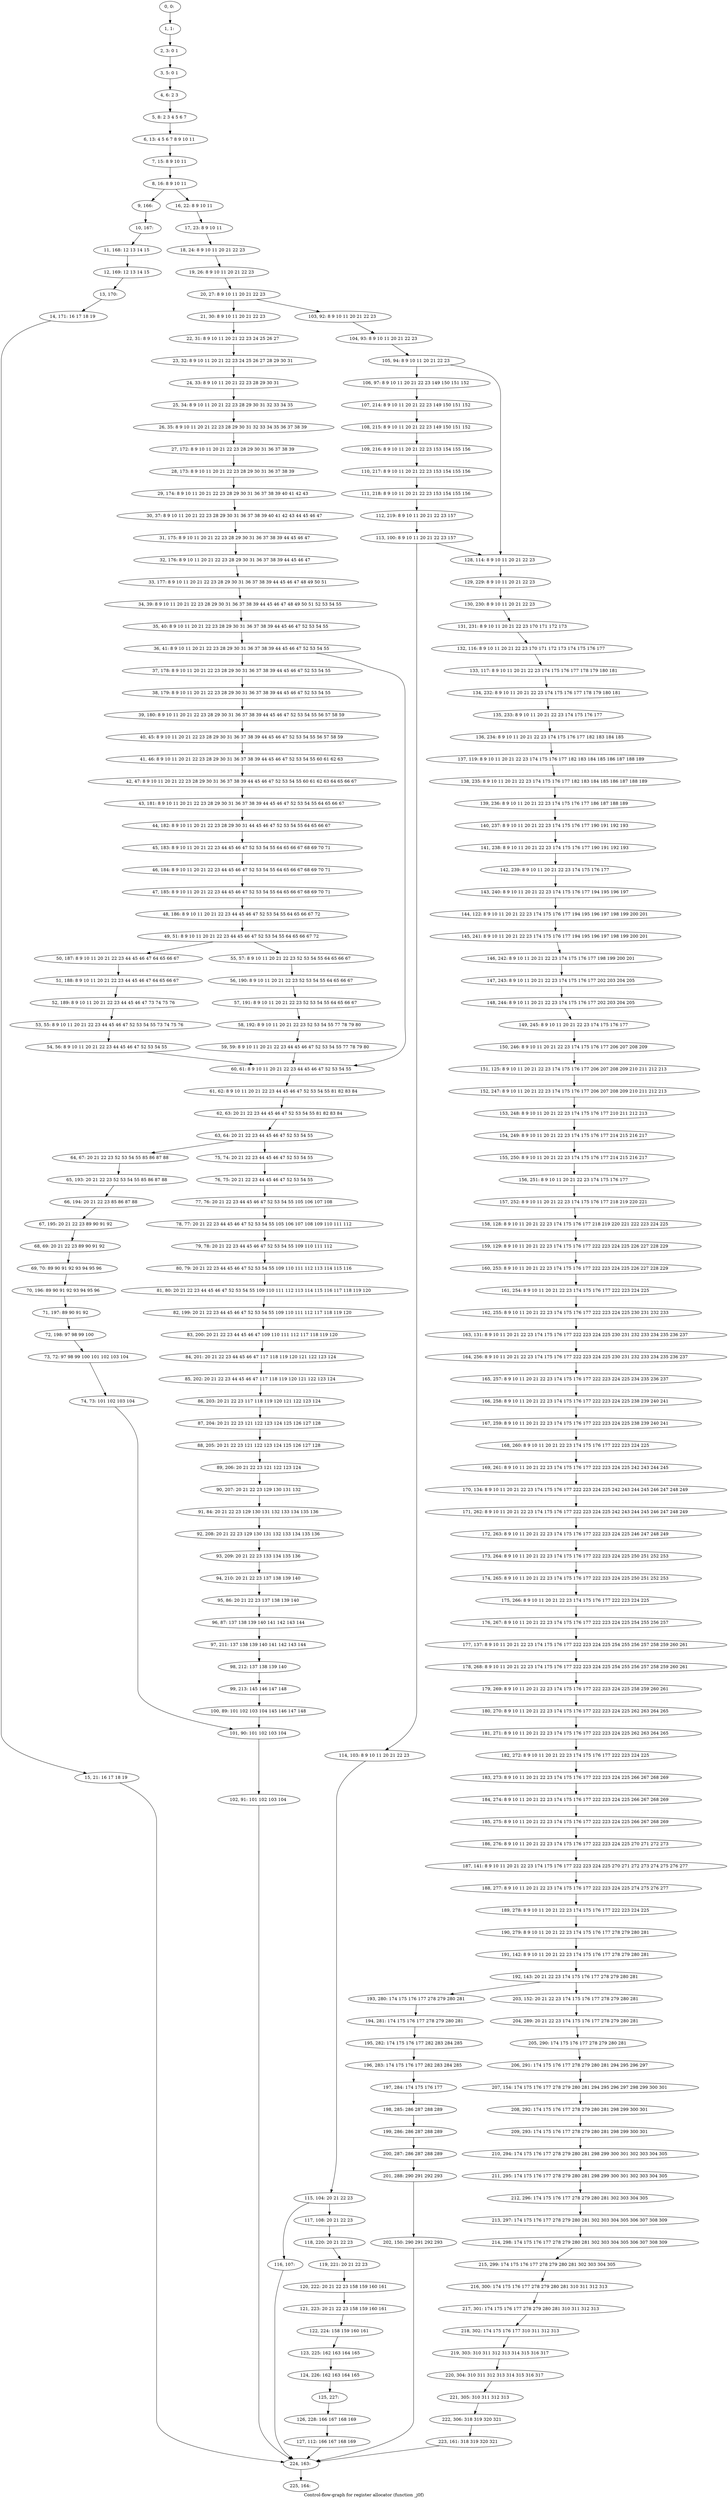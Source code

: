 digraph G {
graph [label="Control-flow-graph for register allocator (function _j0f)"]
0[label="0, 0: "];
1[label="1, 1: "];
2[label="2, 3: 0 1 "];
3[label="3, 5: 0 1 "];
4[label="4, 6: 2 3 "];
5[label="5, 8: 2 3 4 5 6 7 "];
6[label="6, 13: 4 5 6 7 8 9 10 11 "];
7[label="7, 15: 8 9 10 11 "];
8[label="8, 16: 8 9 10 11 "];
9[label="9, 166: "];
10[label="10, 167: "];
11[label="11, 168: 12 13 14 15 "];
12[label="12, 169: 12 13 14 15 "];
13[label="13, 170: "];
14[label="14, 171: 16 17 18 19 "];
15[label="15, 21: 16 17 18 19 "];
16[label="16, 22: 8 9 10 11 "];
17[label="17, 23: 8 9 10 11 "];
18[label="18, 24: 8 9 10 11 20 21 22 23 "];
19[label="19, 26: 8 9 10 11 20 21 22 23 "];
20[label="20, 27: 8 9 10 11 20 21 22 23 "];
21[label="21, 30: 8 9 10 11 20 21 22 23 "];
22[label="22, 31: 8 9 10 11 20 21 22 23 24 25 26 27 "];
23[label="23, 32: 8 9 10 11 20 21 22 23 24 25 26 27 28 29 30 31 "];
24[label="24, 33: 8 9 10 11 20 21 22 23 28 29 30 31 "];
25[label="25, 34: 8 9 10 11 20 21 22 23 28 29 30 31 32 33 34 35 "];
26[label="26, 35: 8 9 10 11 20 21 22 23 28 29 30 31 32 33 34 35 36 37 38 39 "];
27[label="27, 172: 8 9 10 11 20 21 22 23 28 29 30 31 36 37 38 39 "];
28[label="28, 173: 8 9 10 11 20 21 22 23 28 29 30 31 36 37 38 39 "];
29[label="29, 174: 8 9 10 11 20 21 22 23 28 29 30 31 36 37 38 39 40 41 42 43 "];
30[label="30, 37: 8 9 10 11 20 21 22 23 28 29 30 31 36 37 38 39 40 41 42 43 44 45 46 47 "];
31[label="31, 175: 8 9 10 11 20 21 22 23 28 29 30 31 36 37 38 39 44 45 46 47 "];
32[label="32, 176: 8 9 10 11 20 21 22 23 28 29 30 31 36 37 38 39 44 45 46 47 "];
33[label="33, 177: 8 9 10 11 20 21 22 23 28 29 30 31 36 37 38 39 44 45 46 47 48 49 50 51 "];
34[label="34, 39: 8 9 10 11 20 21 22 23 28 29 30 31 36 37 38 39 44 45 46 47 48 49 50 51 52 53 54 55 "];
35[label="35, 40: 8 9 10 11 20 21 22 23 28 29 30 31 36 37 38 39 44 45 46 47 52 53 54 55 "];
36[label="36, 41: 8 9 10 11 20 21 22 23 28 29 30 31 36 37 38 39 44 45 46 47 52 53 54 55 "];
37[label="37, 178: 8 9 10 11 20 21 22 23 28 29 30 31 36 37 38 39 44 45 46 47 52 53 54 55 "];
38[label="38, 179: 8 9 10 11 20 21 22 23 28 29 30 31 36 37 38 39 44 45 46 47 52 53 54 55 "];
39[label="39, 180: 8 9 10 11 20 21 22 23 28 29 30 31 36 37 38 39 44 45 46 47 52 53 54 55 56 57 58 59 "];
40[label="40, 45: 8 9 10 11 20 21 22 23 28 29 30 31 36 37 38 39 44 45 46 47 52 53 54 55 56 57 58 59 "];
41[label="41, 46: 8 9 10 11 20 21 22 23 28 29 30 31 36 37 38 39 44 45 46 47 52 53 54 55 60 61 62 63 "];
42[label="42, 47: 8 9 10 11 20 21 22 23 28 29 30 31 36 37 38 39 44 45 46 47 52 53 54 55 60 61 62 63 64 65 66 67 "];
43[label="43, 181: 8 9 10 11 20 21 22 23 28 29 30 31 36 37 38 39 44 45 46 47 52 53 54 55 64 65 66 67 "];
44[label="44, 182: 8 9 10 11 20 21 22 23 28 29 30 31 44 45 46 47 52 53 54 55 64 65 66 67 "];
45[label="45, 183: 8 9 10 11 20 21 22 23 44 45 46 47 52 53 54 55 64 65 66 67 68 69 70 71 "];
46[label="46, 184: 8 9 10 11 20 21 22 23 44 45 46 47 52 53 54 55 64 65 66 67 68 69 70 71 "];
47[label="47, 185: 8 9 10 11 20 21 22 23 44 45 46 47 52 53 54 55 64 65 66 67 68 69 70 71 "];
48[label="48, 186: 8 9 10 11 20 21 22 23 44 45 46 47 52 53 54 55 64 65 66 67 72 "];
49[label="49, 51: 8 9 10 11 20 21 22 23 44 45 46 47 52 53 54 55 64 65 66 67 72 "];
50[label="50, 187: 8 9 10 11 20 21 22 23 44 45 46 47 64 65 66 67 "];
51[label="51, 188: 8 9 10 11 20 21 22 23 44 45 46 47 64 65 66 67 "];
52[label="52, 189: 8 9 10 11 20 21 22 23 44 45 46 47 73 74 75 76 "];
53[label="53, 55: 8 9 10 11 20 21 22 23 44 45 46 47 52 53 54 55 73 74 75 76 "];
54[label="54, 56: 8 9 10 11 20 21 22 23 44 45 46 47 52 53 54 55 "];
55[label="55, 57: 8 9 10 11 20 21 22 23 52 53 54 55 64 65 66 67 "];
56[label="56, 190: 8 9 10 11 20 21 22 23 52 53 54 55 64 65 66 67 "];
57[label="57, 191: 8 9 10 11 20 21 22 23 52 53 54 55 64 65 66 67 "];
58[label="58, 192: 8 9 10 11 20 21 22 23 52 53 54 55 77 78 79 80 "];
59[label="59, 59: 8 9 10 11 20 21 22 23 44 45 46 47 52 53 54 55 77 78 79 80 "];
60[label="60, 61: 8 9 10 11 20 21 22 23 44 45 46 47 52 53 54 55 "];
61[label="61, 62: 8 9 10 11 20 21 22 23 44 45 46 47 52 53 54 55 81 82 83 84 "];
62[label="62, 63: 20 21 22 23 44 45 46 47 52 53 54 55 81 82 83 84 "];
63[label="63, 64: 20 21 22 23 44 45 46 47 52 53 54 55 "];
64[label="64, 67: 20 21 22 23 52 53 54 55 85 86 87 88 "];
65[label="65, 193: 20 21 22 23 52 53 54 55 85 86 87 88 "];
66[label="66, 194: 20 21 22 23 85 86 87 88 "];
67[label="67, 195: 20 21 22 23 89 90 91 92 "];
68[label="68, 69: 20 21 22 23 89 90 91 92 "];
69[label="69, 70: 89 90 91 92 93 94 95 96 "];
70[label="70, 196: 89 90 91 92 93 94 95 96 "];
71[label="71, 197: 89 90 91 92 "];
72[label="72, 198: 97 98 99 100 "];
73[label="73, 72: 97 98 99 100 101 102 103 104 "];
74[label="74, 73: 101 102 103 104 "];
75[label="75, 74: 20 21 22 23 44 45 46 47 52 53 54 55 "];
76[label="76, 75: 20 21 22 23 44 45 46 47 52 53 54 55 "];
77[label="77, 76: 20 21 22 23 44 45 46 47 52 53 54 55 105 106 107 108 "];
78[label="78, 77: 20 21 22 23 44 45 46 47 52 53 54 55 105 106 107 108 109 110 111 112 "];
79[label="79, 78: 20 21 22 23 44 45 46 47 52 53 54 55 109 110 111 112 "];
80[label="80, 79: 20 21 22 23 44 45 46 47 52 53 54 55 109 110 111 112 113 114 115 116 "];
81[label="81, 80: 20 21 22 23 44 45 46 47 52 53 54 55 109 110 111 112 113 114 115 116 117 118 119 120 "];
82[label="82, 199: 20 21 22 23 44 45 46 47 52 53 54 55 109 110 111 112 117 118 119 120 "];
83[label="83, 200: 20 21 22 23 44 45 46 47 109 110 111 112 117 118 119 120 "];
84[label="84, 201: 20 21 22 23 44 45 46 47 117 118 119 120 121 122 123 124 "];
85[label="85, 202: 20 21 22 23 44 45 46 47 117 118 119 120 121 122 123 124 "];
86[label="86, 203: 20 21 22 23 117 118 119 120 121 122 123 124 "];
87[label="87, 204: 20 21 22 23 121 122 123 124 125 126 127 128 "];
88[label="88, 205: 20 21 22 23 121 122 123 124 125 126 127 128 "];
89[label="89, 206: 20 21 22 23 121 122 123 124 "];
90[label="90, 207: 20 21 22 23 129 130 131 132 "];
91[label="91, 84: 20 21 22 23 129 130 131 132 133 134 135 136 "];
92[label="92, 208: 20 21 22 23 129 130 131 132 133 134 135 136 "];
93[label="93, 209: 20 21 22 23 133 134 135 136 "];
94[label="94, 210: 20 21 22 23 137 138 139 140 "];
95[label="95, 86: 20 21 22 23 137 138 139 140 "];
96[label="96, 87: 137 138 139 140 141 142 143 144 "];
97[label="97, 211: 137 138 139 140 141 142 143 144 "];
98[label="98, 212: 137 138 139 140 "];
99[label="99, 213: 145 146 147 148 "];
100[label="100, 89: 101 102 103 104 145 146 147 148 "];
101[label="101, 90: 101 102 103 104 "];
102[label="102, 91: 101 102 103 104 "];
103[label="103, 92: 8 9 10 11 20 21 22 23 "];
104[label="104, 93: 8 9 10 11 20 21 22 23 "];
105[label="105, 94: 8 9 10 11 20 21 22 23 "];
106[label="106, 97: 8 9 10 11 20 21 22 23 149 150 151 152 "];
107[label="107, 214: 8 9 10 11 20 21 22 23 149 150 151 152 "];
108[label="108, 215: 8 9 10 11 20 21 22 23 149 150 151 152 "];
109[label="109, 216: 8 9 10 11 20 21 22 23 153 154 155 156 "];
110[label="110, 217: 8 9 10 11 20 21 22 23 153 154 155 156 "];
111[label="111, 218: 8 9 10 11 20 21 22 23 153 154 155 156 "];
112[label="112, 219: 8 9 10 11 20 21 22 23 157 "];
113[label="113, 100: 8 9 10 11 20 21 22 23 157 "];
114[label="114, 103: 8 9 10 11 20 21 22 23 "];
115[label="115, 104: 20 21 22 23 "];
116[label="116, 107: "];
117[label="117, 108: 20 21 22 23 "];
118[label="118, 220: 20 21 22 23 "];
119[label="119, 221: 20 21 22 23 "];
120[label="120, 222: 20 21 22 23 158 159 160 161 "];
121[label="121, 223: 20 21 22 23 158 159 160 161 "];
122[label="122, 224: 158 159 160 161 "];
123[label="123, 225: 162 163 164 165 "];
124[label="124, 226: 162 163 164 165 "];
125[label="125, 227: "];
126[label="126, 228: 166 167 168 169 "];
127[label="127, 112: 166 167 168 169 "];
128[label="128, 114: 8 9 10 11 20 21 22 23 "];
129[label="129, 229: 8 9 10 11 20 21 22 23 "];
130[label="130, 230: 8 9 10 11 20 21 22 23 "];
131[label="131, 231: 8 9 10 11 20 21 22 23 170 171 172 173 "];
132[label="132, 116: 8 9 10 11 20 21 22 23 170 171 172 173 174 175 176 177 "];
133[label="133, 117: 8 9 10 11 20 21 22 23 174 175 176 177 178 179 180 181 "];
134[label="134, 232: 8 9 10 11 20 21 22 23 174 175 176 177 178 179 180 181 "];
135[label="135, 233: 8 9 10 11 20 21 22 23 174 175 176 177 "];
136[label="136, 234: 8 9 10 11 20 21 22 23 174 175 176 177 182 183 184 185 "];
137[label="137, 119: 8 9 10 11 20 21 22 23 174 175 176 177 182 183 184 185 186 187 188 189 "];
138[label="138, 235: 8 9 10 11 20 21 22 23 174 175 176 177 182 183 184 185 186 187 188 189 "];
139[label="139, 236: 8 9 10 11 20 21 22 23 174 175 176 177 186 187 188 189 "];
140[label="140, 237: 8 9 10 11 20 21 22 23 174 175 176 177 190 191 192 193 "];
141[label="141, 238: 8 9 10 11 20 21 22 23 174 175 176 177 190 191 192 193 "];
142[label="142, 239: 8 9 10 11 20 21 22 23 174 175 176 177 "];
143[label="143, 240: 8 9 10 11 20 21 22 23 174 175 176 177 194 195 196 197 "];
144[label="144, 122: 8 9 10 11 20 21 22 23 174 175 176 177 194 195 196 197 198 199 200 201 "];
145[label="145, 241: 8 9 10 11 20 21 22 23 174 175 176 177 194 195 196 197 198 199 200 201 "];
146[label="146, 242: 8 9 10 11 20 21 22 23 174 175 176 177 198 199 200 201 "];
147[label="147, 243: 8 9 10 11 20 21 22 23 174 175 176 177 202 203 204 205 "];
148[label="148, 244: 8 9 10 11 20 21 22 23 174 175 176 177 202 203 204 205 "];
149[label="149, 245: 8 9 10 11 20 21 22 23 174 175 176 177 "];
150[label="150, 246: 8 9 10 11 20 21 22 23 174 175 176 177 206 207 208 209 "];
151[label="151, 125: 8 9 10 11 20 21 22 23 174 175 176 177 206 207 208 209 210 211 212 213 "];
152[label="152, 247: 8 9 10 11 20 21 22 23 174 175 176 177 206 207 208 209 210 211 212 213 "];
153[label="153, 248: 8 9 10 11 20 21 22 23 174 175 176 177 210 211 212 213 "];
154[label="154, 249: 8 9 10 11 20 21 22 23 174 175 176 177 214 215 216 217 "];
155[label="155, 250: 8 9 10 11 20 21 22 23 174 175 176 177 214 215 216 217 "];
156[label="156, 251: 8 9 10 11 20 21 22 23 174 175 176 177 "];
157[label="157, 252: 8 9 10 11 20 21 22 23 174 175 176 177 218 219 220 221 "];
158[label="158, 128: 8 9 10 11 20 21 22 23 174 175 176 177 218 219 220 221 222 223 224 225 "];
159[label="159, 129: 8 9 10 11 20 21 22 23 174 175 176 177 222 223 224 225 226 227 228 229 "];
160[label="160, 253: 8 9 10 11 20 21 22 23 174 175 176 177 222 223 224 225 226 227 228 229 "];
161[label="161, 254: 8 9 10 11 20 21 22 23 174 175 176 177 222 223 224 225 "];
162[label="162, 255: 8 9 10 11 20 21 22 23 174 175 176 177 222 223 224 225 230 231 232 233 "];
163[label="163, 131: 8 9 10 11 20 21 22 23 174 175 176 177 222 223 224 225 230 231 232 233 234 235 236 237 "];
164[label="164, 256: 8 9 10 11 20 21 22 23 174 175 176 177 222 223 224 225 230 231 232 233 234 235 236 237 "];
165[label="165, 257: 8 9 10 11 20 21 22 23 174 175 176 177 222 223 224 225 234 235 236 237 "];
166[label="166, 258: 8 9 10 11 20 21 22 23 174 175 176 177 222 223 224 225 238 239 240 241 "];
167[label="167, 259: 8 9 10 11 20 21 22 23 174 175 176 177 222 223 224 225 238 239 240 241 "];
168[label="168, 260: 8 9 10 11 20 21 22 23 174 175 176 177 222 223 224 225 "];
169[label="169, 261: 8 9 10 11 20 21 22 23 174 175 176 177 222 223 224 225 242 243 244 245 "];
170[label="170, 134: 8 9 10 11 20 21 22 23 174 175 176 177 222 223 224 225 242 243 244 245 246 247 248 249 "];
171[label="171, 262: 8 9 10 11 20 21 22 23 174 175 176 177 222 223 224 225 242 243 244 245 246 247 248 249 "];
172[label="172, 263: 8 9 10 11 20 21 22 23 174 175 176 177 222 223 224 225 246 247 248 249 "];
173[label="173, 264: 8 9 10 11 20 21 22 23 174 175 176 177 222 223 224 225 250 251 252 253 "];
174[label="174, 265: 8 9 10 11 20 21 22 23 174 175 176 177 222 223 224 225 250 251 252 253 "];
175[label="175, 266: 8 9 10 11 20 21 22 23 174 175 176 177 222 223 224 225 "];
176[label="176, 267: 8 9 10 11 20 21 22 23 174 175 176 177 222 223 224 225 254 255 256 257 "];
177[label="177, 137: 8 9 10 11 20 21 22 23 174 175 176 177 222 223 224 225 254 255 256 257 258 259 260 261 "];
178[label="178, 268: 8 9 10 11 20 21 22 23 174 175 176 177 222 223 224 225 254 255 256 257 258 259 260 261 "];
179[label="179, 269: 8 9 10 11 20 21 22 23 174 175 176 177 222 223 224 225 258 259 260 261 "];
180[label="180, 270: 8 9 10 11 20 21 22 23 174 175 176 177 222 223 224 225 262 263 264 265 "];
181[label="181, 271: 8 9 10 11 20 21 22 23 174 175 176 177 222 223 224 225 262 263 264 265 "];
182[label="182, 272: 8 9 10 11 20 21 22 23 174 175 176 177 222 223 224 225 "];
183[label="183, 273: 8 9 10 11 20 21 22 23 174 175 176 177 222 223 224 225 266 267 268 269 "];
184[label="184, 274: 8 9 10 11 20 21 22 23 174 175 176 177 222 223 224 225 266 267 268 269 "];
185[label="185, 275: 8 9 10 11 20 21 22 23 174 175 176 177 222 223 224 225 266 267 268 269 "];
186[label="186, 276: 8 9 10 11 20 21 22 23 174 175 176 177 222 223 224 225 270 271 272 273 "];
187[label="187, 141: 8 9 10 11 20 21 22 23 174 175 176 177 222 223 224 225 270 271 272 273 274 275 276 277 "];
188[label="188, 277: 8 9 10 11 20 21 22 23 174 175 176 177 222 223 224 225 274 275 276 277 "];
189[label="189, 278: 8 9 10 11 20 21 22 23 174 175 176 177 222 223 224 225 "];
190[label="190, 279: 8 9 10 11 20 21 22 23 174 175 176 177 278 279 280 281 "];
191[label="191, 142: 8 9 10 11 20 21 22 23 174 175 176 177 278 279 280 281 "];
192[label="192, 143: 20 21 22 23 174 175 176 177 278 279 280 281 "];
193[label="193, 280: 174 175 176 177 278 279 280 281 "];
194[label="194, 281: 174 175 176 177 278 279 280 281 "];
195[label="195, 282: 174 175 176 177 282 283 284 285 "];
196[label="196, 283: 174 175 176 177 282 283 284 285 "];
197[label="197, 284: 174 175 176 177 "];
198[label="198, 285: 286 287 288 289 "];
199[label="199, 286: 286 287 288 289 "];
200[label="200, 287: 286 287 288 289 "];
201[label="201, 288: 290 291 292 293 "];
202[label="202, 150: 290 291 292 293 "];
203[label="203, 152: 20 21 22 23 174 175 176 177 278 279 280 281 "];
204[label="204, 289: 20 21 22 23 174 175 176 177 278 279 280 281 "];
205[label="205, 290: 174 175 176 177 278 279 280 281 "];
206[label="206, 291: 174 175 176 177 278 279 280 281 294 295 296 297 "];
207[label="207, 154: 174 175 176 177 278 279 280 281 294 295 296 297 298 299 300 301 "];
208[label="208, 292: 174 175 176 177 278 279 280 281 298 299 300 301 "];
209[label="209, 293: 174 175 176 177 278 279 280 281 298 299 300 301 "];
210[label="210, 294: 174 175 176 177 278 279 280 281 298 299 300 301 302 303 304 305 "];
211[label="211, 295: 174 175 176 177 278 279 280 281 298 299 300 301 302 303 304 305 "];
212[label="212, 296: 174 175 176 177 278 279 280 281 302 303 304 305 "];
213[label="213, 297: 174 175 176 177 278 279 280 281 302 303 304 305 306 307 308 309 "];
214[label="214, 298: 174 175 176 177 278 279 280 281 302 303 304 305 306 307 308 309 "];
215[label="215, 299: 174 175 176 177 278 279 280 281 302 303 304 305 "];
216[label="216, 300: 174 175 176 177 278 279 280 281 310 311 312 313 "];
217[label="217, 301: 174 175 176 177 278 279 280 281 310 311 312 313 "];
218[label="218, 302: 174 175 176 177 310 311 312 313 "];
219[label="219, 303: 310 311 312 313 314 315 316 317 "];
220[label="220, 304: 310 311 312 313 314 315 316 317 "];
221[label="221, 305: 310 311 312 313 "];
222[label="222, 306: 318 319 320 321 "];
223[label="223, 161: 318 319 320 321 "];
224[label="224, 163: "];
225[label="225, 164: "];
0->1 ;
1->2 ;
2->3 ;
3->4 ;
4->5 ;
5->6 ;
6->7 ;
7->8 ;
8->9 ;
8->16 ;
9->10 ;
10->11 ;
11->12 ;
12->13 ;
13->14 ;
14->15 ;
15->224 ;
16->17 ;
17->18 ;
18->19 ;
19->20 ;
20->21 ;
20->103 ;
21->22 ;
22->23 ;
23->24 ;
24->25 ;
25->26 ;
26->27 ;
27->28 ;
28->29 ;
29->30 ;
30->31 ;
31->32 ;
32->33 ;
33->34 ;
34->35 ;
35->36 ;
36->37 ;
36->60 ;
37->38 ;
38->39 ;
39->40 ;
40->41 ;
41->42 ;
42->43 ;
43->44 ;
44->45 ;
45->46 ;
46->47 ;
47->48 ;
48->49 ;
49->50 ;
49->55 ;
50->51 ;
51->52 ;
52->53 ;
53->54 ;
54->60 ;
55->56 ;
56->57 ;
57->58 ;
58->59 ;
59->60 ;
60->61 ;
61->62 ;
62->63 ;
63->64 ;
63->75 ;
64->65 ;
65->66 ;
66->67 ;
67->68 ;
68->69 ;
69->70 ;
70->71 ;
71->72 ;
72->73 ;
73->74 ;
74->101 ;
75->76 ;
76->77 ;
77->78 ;
78->79 ;
79->80 ;
80->81 ;
81->82 ;
82->83 ;
83->84 ;
84->85 ;
85->86 ;
86->87 ;
87->88 ;
88->89 ;
89->90 ;
90->91 ;
91->92 ;
92->93 ;
93->94 ;
94->95 ;
95->96 ;
96->97 ;
97->98 ;
98->99 ;
99->100 ;
100->101 ;
101->102 ;
102->224 ;
103->104 ;
104->105 ;
105->106 ;
105->128 ;
106->107 ;
107->108 ;
108->109 ;
109->110 ;
110->111 ;
111->112 ;
112->113 ;
113->114 ;
113->128 ;
114->115 ;
115->116 ;
115->117 ;
116->224 ;
117->118 ;
118->119 ;
119->120 ;
120->121 ;
121->122 ;
122->123 ;
123->124 ;
124->125 ;
125->126 ;
126->127 ;
127->224 ;
128->129 ;
129->130 ;
130->131 ;
131->132 ;
132->133 ;
133->134 ;
134->135 ;
135->136 ;
136->137 ;
137->138 ;
138->139 ;
139->140 ;
140->141 ;
141->142 ;
142->143 ;
143->144 ;
144->145 ;
145->146 ;
146->147 ;
147->148 ;
148->149 ;
149->150 ;
150->151 ;
151->152 ;
152->153 ;
153->154 ;
154->155 ;
155->156 ;
156->157 ;
157->158 ;
158->159 ;
159->160 ;
160->161 ;
161->162 ;
162->163 ;
163->164 ;
164->165 ;
165->166 ;
166->167 ;
167->168 ;
168->169 ;
169->170 ;
170->171 ;
171->172 ;
172->173 ;
173->174 ;
174->175 ;
175->176 ;
176->177 ;
177->178 ;
178->179 ;
179->180 ;
180->181 ;
181->182 ;
182->183 ;
183->184 ;
184->185 ;
185->186 ;
186->187 ;
187->188 ;
188->189 ;
189->190 ;
190->191 ;
191->192 ;
192->193 ;
192->203 ;
193->194 ;
194->195 ;
195->196 ;
196->197 ;
197->198 ;
198->199 ;
199->200 ;
200->201 ;
201->202 ;
202->224 ;
203->204 ;
204->205 ;
205->206 ;
206->207 ;
207->208 ;
208->209 ;
209->210 ;
210->211 ;
211->212 ;
212->213 ;
213->214 ;
214->215 ;
215->216 ;
216->217 ;
217->218 ;
218->219 ;
219->220 ;
220->221 ;
221->222 ;
222->223 ;
223->224 ;
224->225 ;
}
